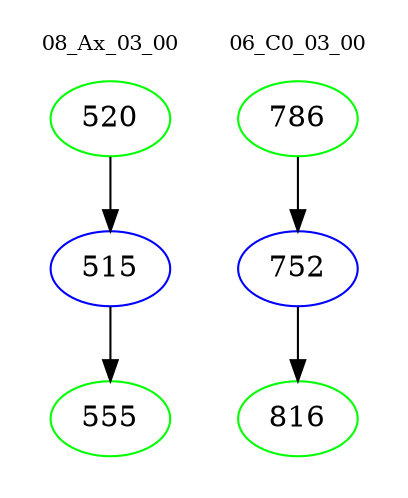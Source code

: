 digraph{
subgraph cluster_0 {
color = white
label = "08_Ax_03_00";
fontsize=10;
T0_520 [label="520", color="green"]
T0_520 -> T0_515 [color="black"]
T0_515 [label="515", color="blue"]
T0_515 -> T0_555 [color="black"]
T0_555 [label="555", color="green"]
}
subgraph cluster_1 {
color = white
label = "06_C0_03_00";
fontsize=10;
T1_786 [label="786", color="green"]
T1_786 -> T1_752 [color="black"]
T1_752 [label="752", color="blue"]
T1_752 -> T1_816 [color="black"]
T1_816 [label="816", color="green"]
}
}
